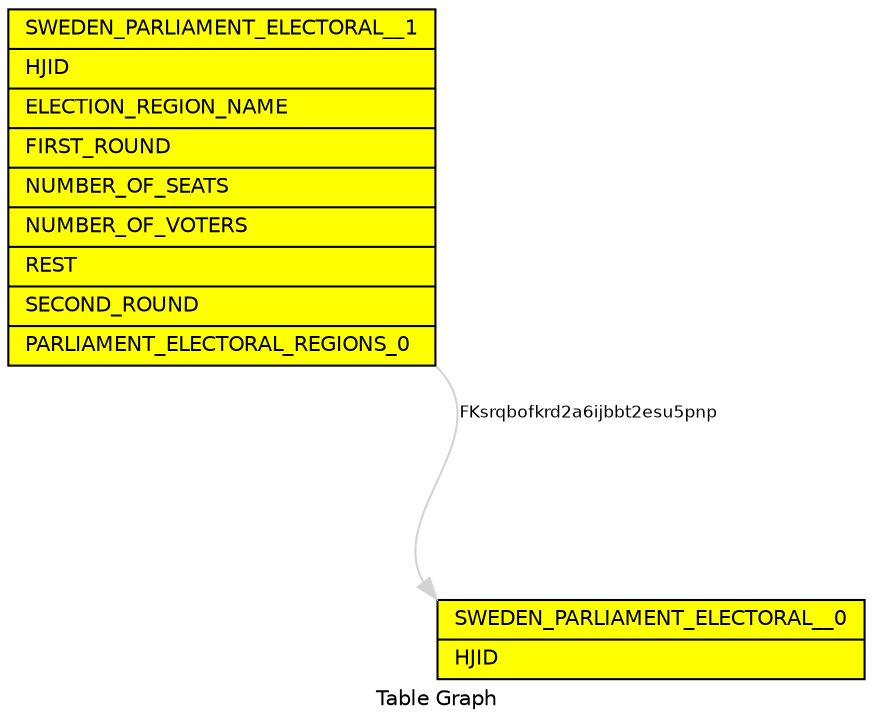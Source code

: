digraph TableGraph {
  compound=true;
    bgcolor="white"; 
    fontcolor="black"; fontname="Helvetica"; fontsize="10.0"; 
    ranksep="equally"; 
    label="Table Graph"; 
    URL="http://tools.hibernate.org";
  edge [
        color="lightgrey", 
        fontcolor="black", 
        fontname="Helvetica", 
        fontsize="8.0",         
        labelangle=-25.0, 
        labeldistance=1.5
        headport=nw,
        tailport=se
        ];
  node [
       fontcolor="black",
       fontname="Helvetica", 
       fontsize="10.0", 
       shape=record, 
       fillcolor="yellow", 
       style="solid,filled"];

/* TODO: multi schema tables */
  /* Node SWEDEN_PARLIAMENT_ELECTORAL__0 */
  SWEDEN_PARLIAMENT_ELECTORAL__0 [ label = "{ SWEDEN_PARLIAMENT_ELECTORAL__0| <HJID>HJID\l }" ]  
  
  /* edges/nodes for SWEDEN_PARLIAMENT_ELECTORAL__0 */
  /* Node SWEDEN_PARLIAMENT_ELECTORAL__1 */
  SWEDEN_PARLIAMENT_ELECTORAL__1 [ label = "{ SWEDEN_PARLIAMENT_ELECTORAL__1| <HJID>HJID\l | <ELECTION_REGION_NAME>ELECTION_REGION_NAME\l | <FIRST_ROUND>FIRST_ROUND\l | <NUMBER_OF_SEATS>NUMBER_OF_SEATS\l | <NUMBER_OF_VOTERS>NUMBER_OF_VOTERS\l | <REST>REST\l | <SECOND_ROUND>SECOND_ROUND\l | <PARLIAMENT_ELECTORAL_REGIONS_0>PARLIAMENT_ELECTORAL_REGIONS_0\l }" ]  
  
  /* edges/nodes for SWEDEN_PARLIAMENT_ELECTORAL__1 */
     SWEDEN_PARLIAMENT_ELECTORAL__1 -> SWEDEN_PARLIAMENT_ELECTORAL__0 [ 
        label="FKsrqbofkrd2a6ijbbt2esu5pnp" 
        ]

}


